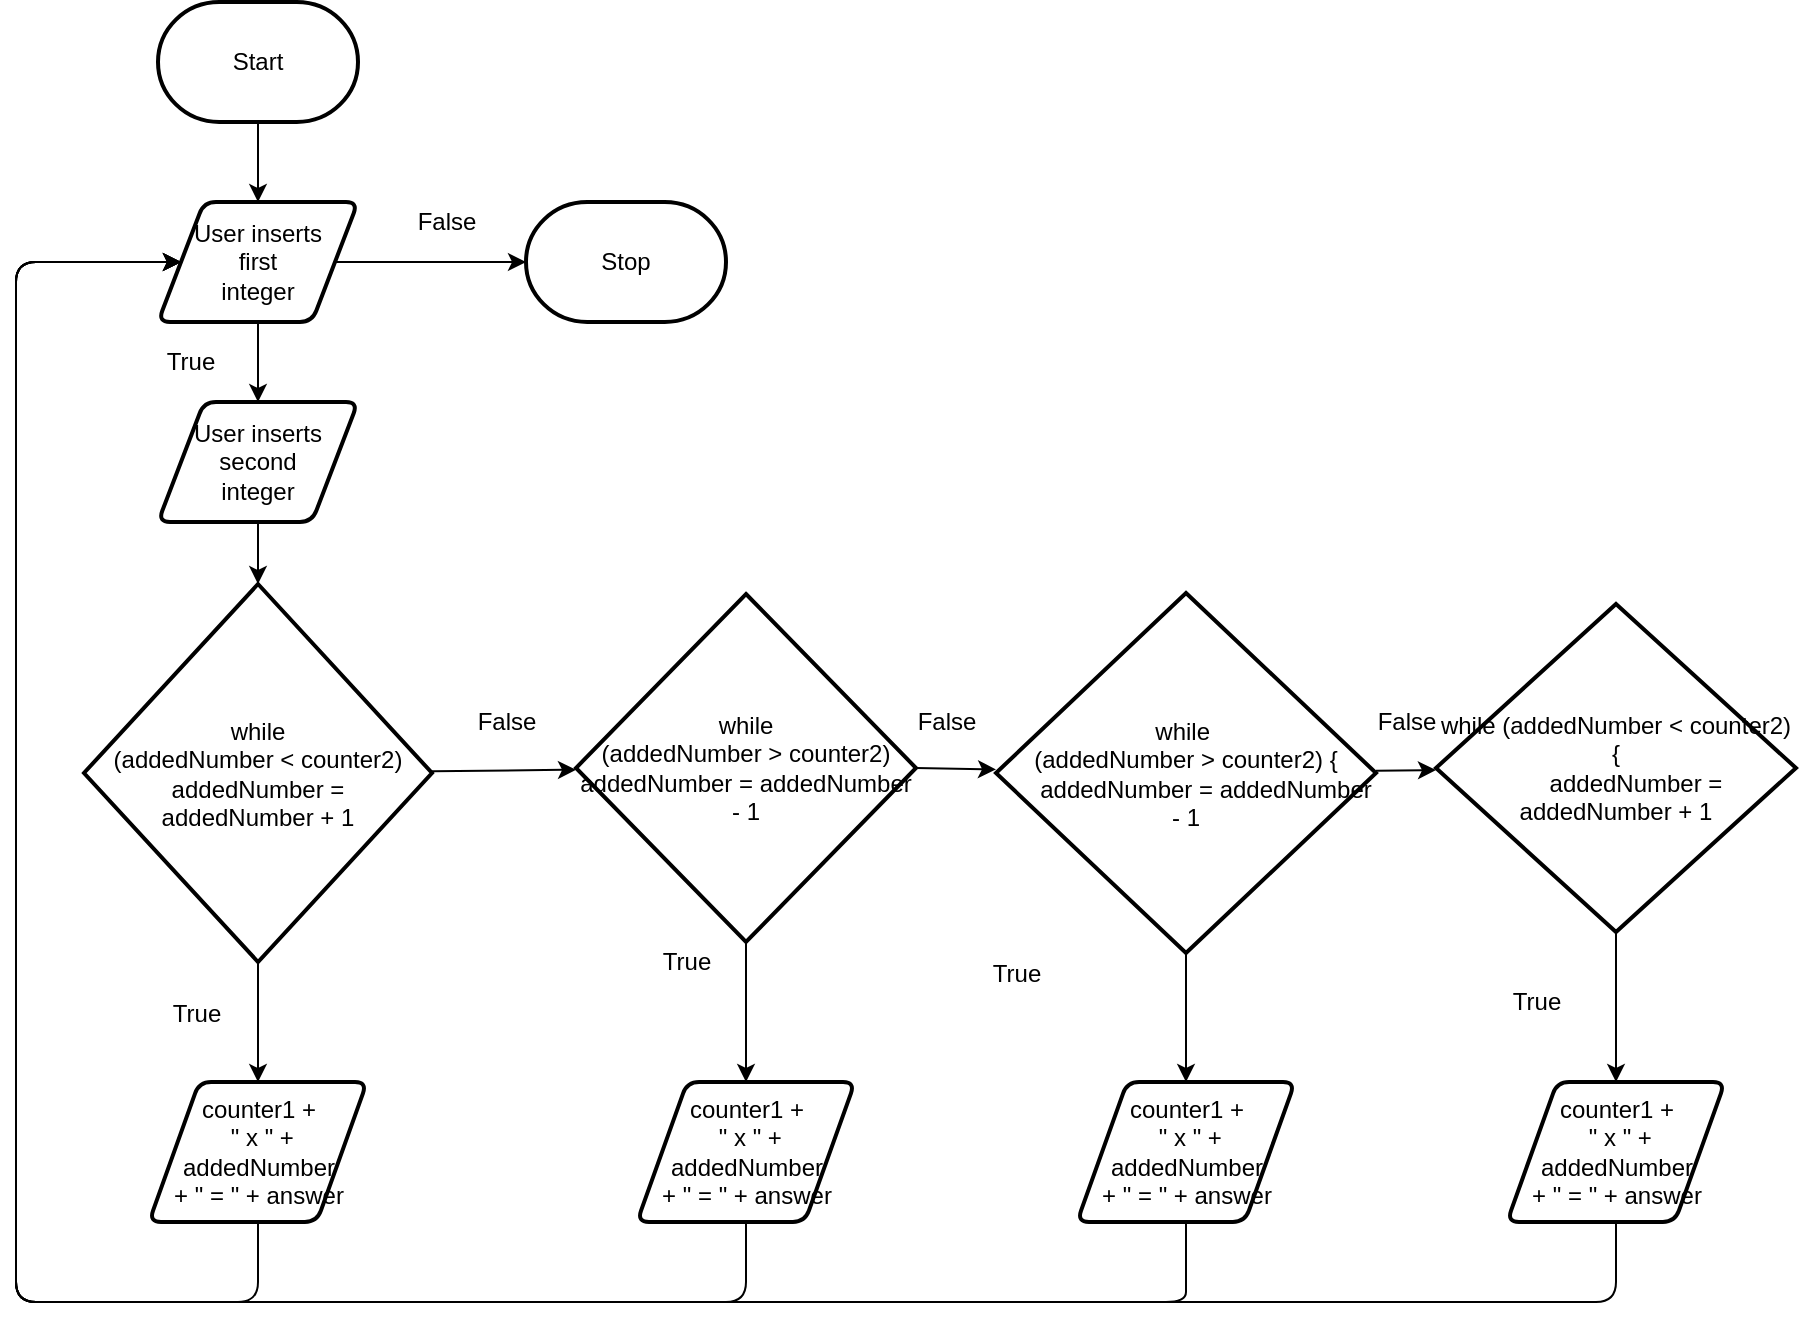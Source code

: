 <mxfile>
    <diagram id="7WBDBPywILjj__G7rscF" name="Page-1">
        <mxGraphModel dx="1074" dy="741" grid="1" gridSize="10" guides="1" tooltips="1" connect="1" arrows="1" fold="1" page="1" pageScale="1" pageWidth="850" pageHeight="1100" math="0" shadow="0">
            <root>
                <mxCell id="0"/>
                <mxCell id="1" parent="0"/>
                <mxCell id="6" style="edgeStyle=none;html=1;" parent="1" source="2" target="3" edge="1">
                    <mxGeometry relative="1" as="geometry"/>
                </mxCell>
                <mxCell id="2" value="Start" style="strokeWidth=2;html=1;shape=mxgraph.flowchart.terminator;whiteSpace=wrap;" parent="1" vertex="1">
                    <mxGeometry x="111" y="40" width="100" height="60" as="geometry"/>
                </mxCell>
                <mxCell id="7" style="edgeStyle=none;html=1;" parent="1" source="3" target="5" edge="1">
                    <mxGeometry relative="1" as="geometry"/>
                </mxCell>
                <mxCell id="44" style="edgeStyle=none;html=1;entryX=0;entryY=0.5;entryDx=0;entryDy=0;entryPerimeter=0;" edge="1" parent="1" source="3" target="43">
                    <mxGeometry relative="1" as="geometry"/>
                </mxCell>
                <mxCell id="3" value="User inserts&lt;br&gt;first&lt;br&gt;integer" style="shape=parallelogram;html=1;strokeWidth=2;perimeter=parallelogramPerimeter;whiteSpace=wrap;rounded=1;arcSize=12;size=0.23;" parent="1" vertex="1">
                    <mxGeometry x="111" y="140" width="100" height="60" as="geometry"/>
                </mxCell>
                <mxCell id="12" style="edgeStyle=none;html=1;" parent="1" source="5" target="8" edge="1">
                    <mxGeometry relative="1" as="geometry"/>
                </mxCell>
                <mxCell id="5" value="User inserts&lt;br&gt;second&lt;br&gt;integer" style="shape=parallelogram;html=1;strokeWidth=2;perimeter=parallelogramPerimeter;whiteSpace=wrap;rounded=1;arcSize=12;size=0.23;" parent="1" vertex="1">
                    <mxGeometry x="111" y="240" width="100" height="60" as="geometry"/>
                </mxCell>
                <mxCell id="13" style="edgeStyle=none;html=1;" parent="1" source="8" target="9" edge="1">
                    <mxGeometry relative="1" as="geometry"/>
                </mxCell>
                <mxCell id="20" style="edgeStyle=none;html=1;" parent="1" source="8" target="16" edge="1">
                    <mxGeometry relative="1" as="geometry"/>
                </mxCell>
                <mxCell id="31" style="edgeStyle=none;html=1;entryX=0;entryY=0.5;entryDx=0;entryDy=0;exitX=0.5;exitY=1;exitDx=0;exitDy=0;" edge="1" parent="1" source="16" target="3">
                    <mxGeometry relative="1" as="geometry">
                        <Array as="points">
                            <mxPoint x="161" y="690"/>
                            <mxPoint x="40" y="690"/>
                            <mxPoint x="40" y="615"/>
                            <mxPoint x="40" y="426"/>
                            <mxPoint x="40" y="170"/>
                        </Array>
                    </mxGeometry>
                </mxCell>
                <mxCell id="8" value="while &lt;br&gt;(addedNumber &amp;lt; counter2) addedNumber = &lt;br&gt;addedNumber + 1" style="strokeWidth=2;html=1;shape=mxgraph.flowchart.decision;whiteSpace=wrap;" parent="1" vertex="1">
                    <mxGeometry x="74" y="331" width="174" height="189" as="geometry"/>
                </mxCell>
                <mxCell id="14" style="edgeStyle=none;html=1;exitX=1;exitY=0.5;exitDx=0;exitDy=0;exitPerimeter=0;" parent="1" source="9" target="10" edge="1">
                    <mxGeometry relative="1" as="geometry"/>
                </mxCell>
                <mxCell id="21" style="edgeStyle=none;html=1;entryX=0.5;entryY=0;entryDx=0;entryDy=0;" parent="1" source="9" target="32" edge="1">
                    <mxGeometry relative="1" as="geometry">
                        <mxPoint x="395" y="580" as="targetPoint"/>
                    </mxGeometry>
                </mxCell>
                <mxCell id="9" value="while &lt;br&gt;(addedNumber &amp;gt; counter2)&lt;br&gt;addedNumber = addedNumber - 1" style="strokeWidth=2;html=1;shape=mxgraph.flowchart.decision;whiteSpace=wrap;" parent="1" vertex="1">
                    <mxGeometry x="320" y="336" width="170" height="174" as="geometry"/>
                </mxCell>
                <mxCell id="15" style="edgeStyle=none;html=1;" parent="1" source="10" target="11" edge="1">
                    <mxGeometry relative="1" as="geometry"/>
                </mxCell>
                <mxCell id="36" style="edgeStyle=none;html=1;" edge="1" parent="1" source="10" target="33">
                    <mxGeometry relative="1" as="geometry"/>
                </mxCell>
                <mxCell id="10" value="&lt;div&gt;while&amp;nbsp;&lt;/div&gt;&lt;div&gt;(addedNumber &amp;gt; counter2) {&lt;/div&gt;&lt;div&gt;&amp;nbsp; &amp;nbsp; &amp;nbsp; addedNumber = addedNumber - 1&lt;/div&gt;" style="strokeWidth=2;html=1;shape=mxgraph.flowchart.decision;whiteSpace=wrap;" parent="1" vertex="1">
                    <mxGeometry x="530" y="335.5" width="190" height="180" as="geometry"/>
                </mxCell>
                <mxCell id="37" style="edgeStyle=none;html=1;" edge="1" parent="1" source="11" target="34">
                    <mxGeometry relative="1" as="geometry"/>
                </mxCell>
                <mxCell id="11" value="&lt;div&gt;while (addedNumber &amp;lt; counter2) {&lt;/div&gt;&lt;div&gt;&amp;nbsp; &amp;nbsp; &amp;nbsp; addedNumber = addedNumber + 1&lt;/div&gt;" style="strokeWidth=2;html=1;shape=mxgraph.flowchart.decision;whiteSpace=wrap;" parent="1" vertex="1">
                    <mxGeometry x="750" y="341" width="180" height="164" as="geometry"/>
                </mxCell>
                <mxCell id="16" value="counter1 +&lt;br&gt;&amp;nbsp;&quot; x &quot; + addedNumber &lt;br&gt;+ &quot; = &quot; + answer" style="shape=parallelogram;html=1;strokeWidth=2;perimeter=parallelogramPerimeter;whiteSpace=wrap;rounded=1;arcSize=12;size=0.23;" parent="1" vertex="1">
                    <mxGeometry x="106.5" y="580" width="109" height="70" as="geometry"/>
                </mxCell>
                <mxCell id="24" value="True" style="text;html=1;align=center;verticalAlign=middle;resizable=0;points=[];autosize=1;strokeColor=none;fillColor=none;" parent="1" vertex="1">
                    <mxGeometry x="110" y="535.5" width="40" height="20" as="geometry"/>
                </mxCell>
                <mxCell id="25" value="True" style="text;html=1;align=center;verticalAlign=middle;resizable=0;points=[];autosize=1;strokeColor=none;fillColor=none;" parent="1" vertex="1">
                    <mxGeometry x="355" y="510" width="40" height="20" as="geometry"/>
                </mxCell>
                <mxCell id="26" value="True" style="text;html=1;align=center;verticalAlign=middle;resizable=0;points=[];autosize=1;strokeColor=none;fillColor=none;" parent="1" vertex="1">
                    <mxGeometry x="520" y="515.5" width="40" height="20" as="geometry"/>
                </mxCell>
                <mxCell id="27" value="True" style="text;html=1;align=center;verticalAlign=middle;resizable=0;points=[];autosize=1;strokeColor=none;fillColor=none;" parent="1" vertex="1">
                    <mxGeometry x="780" y="530" width="40" height="20" as="geometry"/>
                </mxCell>
                <mxCell id="28" value="False" style="text;html=1;align=center;verticalAlign=middle;resizable=0;points=[];autosize=1;strokeColor=none;fillColor=none;" parent="1" vertex="1">
                    <mxGeometry x="260" y="390" width="50" height="20" as="geometry"/>
                </mxCell>
                <mxCell id="29" value="False" style="text;html=1;align=center;verticalAlign=middle;resizable=0;points=[];autosize=1;strokeColor=none;fillColor=none;" parent="1" vertex="1">
                    <mxGeometry x="480" y="390" width="50" height="20" as="geometry"/>
                </mxCell>
                <mxCell id="30" value="False" style="text;html=1;align=center;verticalAlign=middle;resizable=0;points=[];autosize=1;strokeColor=none;fillColor=none;" parent="1" vertex="1">
                    <mxGeometry x="710" y="390" width="50" height="20" as="geometry"/>
                </mxCell>
                <mxCell id="38" style="edgeStyle=none;html=1;entryX=0;entryY=0.5;entryDx=0;entryDy=0;" edge="1" parent="1" source="32" target="3">
                    <mxGeometry relative="1" as="geometry">
                        <Array as="points">
                            <mxPoint x="405" y="690"/>
                            <mxPoint x="40" y="690"/>
                            <mxPoint x="40" y="430"/>
                            <mxPoint x="40" y="170"/>
                        </Array>
                    </mxGeometry>
                </mxCell>
                <mxCell id="32" value="counter1 +&lt;br&gt;&amp;nbsp;&quot; x &quot; + addedNumber &lt;br&gt;+ &quot; = &quot; + answer" style="shape=parallelogram;html=1;strokeWidth=2;perimeter=parallelogramPerimeter;whiteSpace=wrap;rounded=1;arcSize=12;size=0.23;" vertex="1" parent="1">
                    <mxGeometry x="350.5" y="580" width="109" height="70" as="geometry"/>
                </mxCell>
                <mxCell id="33" value="counter1 +&lt;br&gt;&amp;nbsp;&quot; x &quot; + addedNumber &lt;br&gt;+ &quot; = &quot; + answer" style="shape=parallelogram;html=1;strokeWidth=2;perimeter=parallelogramPerimeter;whiteSpace=wrap;rounded=1;arcSize=12;size=0.23;" vertex="1" parent="1">
                    <mxGeometry x="570.5" y="580" width="109" height="70" as="geometry"/>
                </mxCell>
                <mxCell id="41" style="edgeStyle=none;html=1;entryX=0;entryY=0.5;entryDx=0;entryDy=0;" edge="1" parent="1" source="34" target="3">
                    <mxGeometry relative="1" as="geometry">
                        <Array as="points">
                            <mxPoint x="840" y="690"/>
                            <mxPoint x="40" y="690"/>
                            <mxPoint x="40" y="430"/>
                            <mxPoint x="40" y="170"/>
                        </Array>
                    </mxGeometry>
                </mxCell>
                <mxCell id="34" value="counter1 +&lt;br&gt;&amp;nbsp;&quot; x &quot; + addedNumber &lt;br&gt;+ &quot; = &quot; + answer" style="shape=parallelogram;html=1;strokeWidth=2;perimeter=parallelogramPerimeter;whiteSpace=wrap;rounded=1;arcSize=12;size=0.23;" vertex="1" parent="1">
                    <mxGeometry x="785.5" y="580" width="109" height="70" as="geometry"/>
                </mxCell>
                <mxCell id="39" style="edgeStyle=none;html=1;entryX=0;entryY=0.5;entryDx=0;entryDy=0;" edge="1" parent="1" target="3">
                    <mxGeometry relative="1" as="geometry">
                        <mxPoint x="625" y="650" as="sourcePoint"/>
                        <mxPoint x="342.5" y="170" as="targetPoint"/>
                        <Array as="points">
                            <mxPoint x="625" y="670"/>
                            <mxPoint x="625" y="690"/>
                            <mxPoint x="40" y="690"/>
                            <mxPoint x="40" y="400"/>
                            <mxPoint x="40" y="170"/>
                        </Array>
                    </mxGeometry>
                </mxCell>
                <mxCell id="42" value="True" style="text;html=1;align=center;verticalAlign=middle;resizable=0;points=[];autosize=1;strokeColor=none;fillColor=none;" vertex="1" parent="1">
                    <mxGeometry x="106.5" y="210" width="40" height="20" as="geometry"/>
                </mxCell>
                <mxCell id="43" value="Stop" style="strokeWidth=2;html=1;shape=mxgraph.flowchart.terminator;whiteSpace=wrap;" vertex="1" parent="1">
                    <mxGeometry x="295" y="140" width="100" height="60" as="geometry"/>
                </mxCell>
                <mxCell id="45" value="False" style="text;html=1;align=center;verticalAlign=middle;resizable=0;points=[];autosize=1;strokeColor=none;fillColor=none;" vertex="1" parent="1">
                    <mxGeometry x="230" y="140" width="50" height="20" as="geometry"/>
                </mxCell>
            </root>
        </mxGraphModel>
    </diagram>
</mxfile>